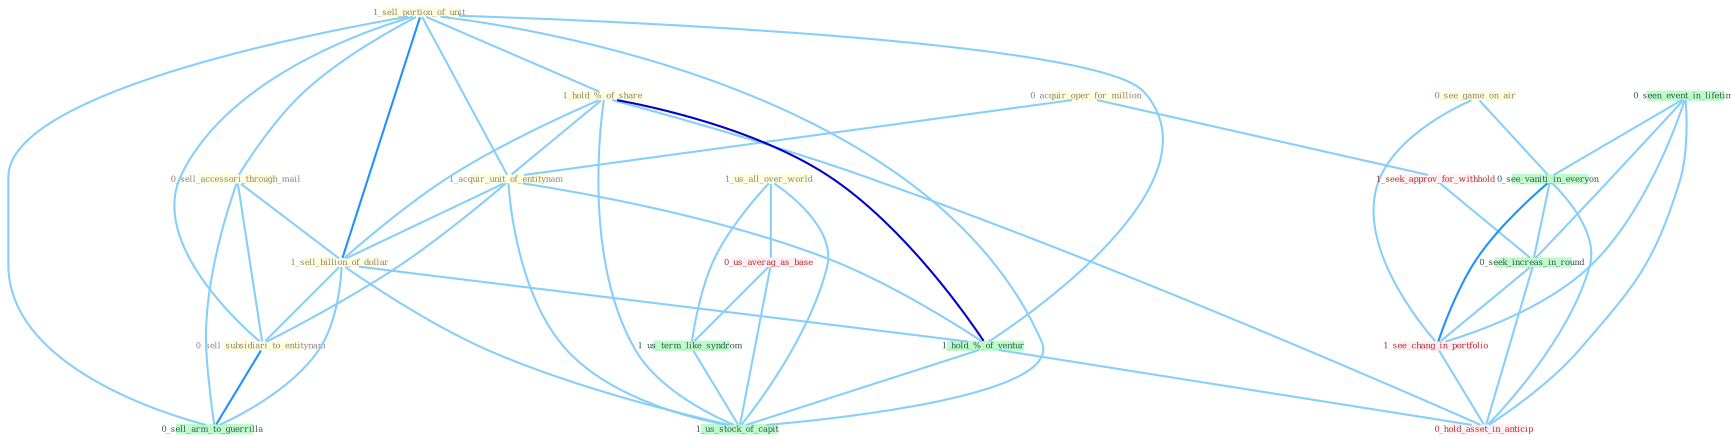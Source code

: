 Graph G{ 
    node
    [shape=polygon,style=filled,width=.5,height=.06,color="#BDFCC9",fixedsize=true,fontsize=4,
    fontcolor="#2f4f4f"];
    {node
    [color="#ffffe0", fontcolor="#8b7d6b"] "1_sell_portion_of_unit " "0_see_game_on_air " "0_acquir_oper_for_million " "0_sell_accessori_through_mail " "1_hold_%_of_share " "1_acquir_unit_of_entitynam " "1_sell_billion_of_dollar " "1_us_all_over_world " "0_sell_subsidiari_to_entitynam "}
{node [color="#fff0f5", fontcolor="#b22222"] "0_us_averag_as_base " "1_seek_approv_for_withhold " "1_see_chang_in_portfolio " "0_hold_asset_in_anticip "}
edge [color="#B0E2FF"];

	"1_sell_portion_of_unit " -- "0_sell_accessori_through_mail " [w="1", color="#87cefa" ];
	"1_sell_portion_of_unit " -- "1_hold_%_of_share " [w="1", color="#87cefa" ];
	"1_sell_portion_of_unit " -- "1_acquir_unit_of_entitynam " [w="1", color="#87cefa" ];
	"1_sell_portion_of_unit " -- "1_sell_billion_of_dollar " [w="2", color="#1e90ff" , len=0.8];
	"1_sell_portion_of_unit " -- "0_sell_subsidiari_to_entitynam " [w="1", color="#87cefa" ];
	"1_sell_portion_of_unit " -- "1_hold_%_of_ventur " [w="1", color="#87cefa" ];
	"1_sell_portion_of_unit " -- "0_sell_arm_to_guerrilla " [w="1", color="#87cefa" ];
	"1_sell_portion_of_unit " -- "1_us_stock_of_capit " [w="1", color="#87cefa" ];
	"0_see_game_on_air " -- "0_see_vaniti_in_everyon " [w="1", color="#87cefa" ];
	"0_see_game_on_air " -- "1_see_chang_in_portfolio " [w="1", color="#87cefa" ];
	"0_acquir_oper_for_million " -- "1_acquir_unit_of_entitynam " [w="1", color="#87cefa" ];
	"0_acquir_oper_for_million " -- "1_seek_approv_for_withhold " [w="1", color="#87cefa" ];
	"0_sell_accessori_through_mail " -- "1_sell_billion_of_dollar " [w="1", color="#87cefa" ];
	"0_sell_accessori_through_mail " -- "0_sell_subsidiari_to_entitynam " [w="1", color="#87cefa" ];
	"0_sell_accessori_through_mail " -- "0_sell_arm_to_guerrilla " [w="1", color="#87cefa" ];
	"1_hold_%_of_share " -- "1_acquir_unit_of_entitynam " [w="1", color="#87cefa" ];
	"1_hold_%_of_share " -- "1_sell_billion_of_dollar " [w="1", color="#87cefa" ];
	"1_hold_%_of_share " -- "1_hold_%_of_ventur " [w="3", color="#0000cd" , len=0.6];
	"1_hold_%_of_share " -- "1_us_stock_of_capit " [w="1", color="#87cefa" ];
	"1_hold_%_of_share " -- "0_hold_asset_in_anticip " [w="1", color="#87cefa" ];
	"1_acquir_unit_of_entitynam " -- "1_sell_billion_of_dollar " [w="1", color="#87cefa" ];
	"1_acquir_unit_of_entitynam " -- "0_sell_subsidiari_to_entitynam " [w="1", color="#87cefa" ];
	"1_acquir_unit_of_entitynam " -- "1_hold_%_of_ventur " [w="1", color="#87cefa" ];
	"1_acquir_unit_of_entitynam " -- "1_us_stock_of_capit " [w="1", color="#87cefa" ];
	"1_sell_billion_of_dollar " -- "0_sell_subsidiari_to_entitynam " [w="1", color="#87cefa" ];
	"1_sell_billion_of_dollar " -- "1_hold_%_of_ventur " [w="1", color="#87cefa" ];
	"1_sell_billion_of_dollar " -- "0_sell_arm_to_guerrilla " [w="1", color="#87cefa" ];
	"1_sell_billion_of_dollar " -- "1_us_stock_of_capit " [w="1", color="#87cefa" ];
	"1_us_all_over_world " -- "0_us_averag_as_base " [w="1", color="#87cefa" ];
	"1_us_all_over_world " -- "1_us_term_like_syndrom " [w="1", color="#87cefa" ];
	"1_us_all_over_world " -- "1_us_stock_of_capit " [w="1", color="#87cefa" ];
	"0_sell_subsidiari_to_entitynam " -- "0_sell_arm_to_guerrilla " [w="2", color="#1e90ff" , len=0.8];
	"0_seen_event_in_lifetim " -- "0_see_vaniti_in_everyon " [w="1", color="#87cefa" ];
	"0_seen_event_in_lifetim " -- "0_seek_increas_in_round " [w="1", color="#87cefa" ];
	"0_seen_event_in_lifetim " -- "1_see_chang_in_portfolio " [w="1", color="#87cefa" ];
	"0_seen_event_in_lifetim " -- "0_hold_asset_in_anticip " [w="1", color="#87cefa" ];
	"0_us_averag_as_base " -- "1_us_term_like_syndrom " [w="1", color="#87cefa" ];
	"0_us_averag_as_base " -- "1_us_stock_of_capit " [w="1", color="#87cefa" ];
	"1_us_term_like_syndrom " -- "1_us_stock_of_capit " [w="1", color="#87cefa" ];
	"1_seek_approv_for_withhold " -- "0_seek_increas_in_round " [w="1", color="#87cefa" ];
	"1_hold_%_of_ventur " -- "1_us_stock_of_capit " [w="1", color="#87cefa" ];
	"1_hold_%_of_ventur " -- "0_hold_asset_in_anticip " [w="1", color="#87cefa" ];
	"0_see_vaniti_in_everyon " -- "0_seek_increas_in_round " [w="1", color="#87cefa" ];
	"0_see_vaniti_in_everyon " -- "1_see_chang_in_portfolio " [w="2", color="#1e90ff" , len=0.8];
	"0_see_vaniti_in_everyon " -- "0_hold_asset_in_anticip " [w="1", color="#87cefa" ];
	"0_seek_increas_in_round " -- "1_see_chang_in_portfolio " [w="1", color="#87cefa" ];
	"0_seek_increas_in_round " -- "0_hold_asset_in_anticip " [w="1", color="#87cefa" ];
	"1_see_chang_in_portfolio " -- "0_hold_asset_in_anticip " [w="1", color="#87cefa" ];
}